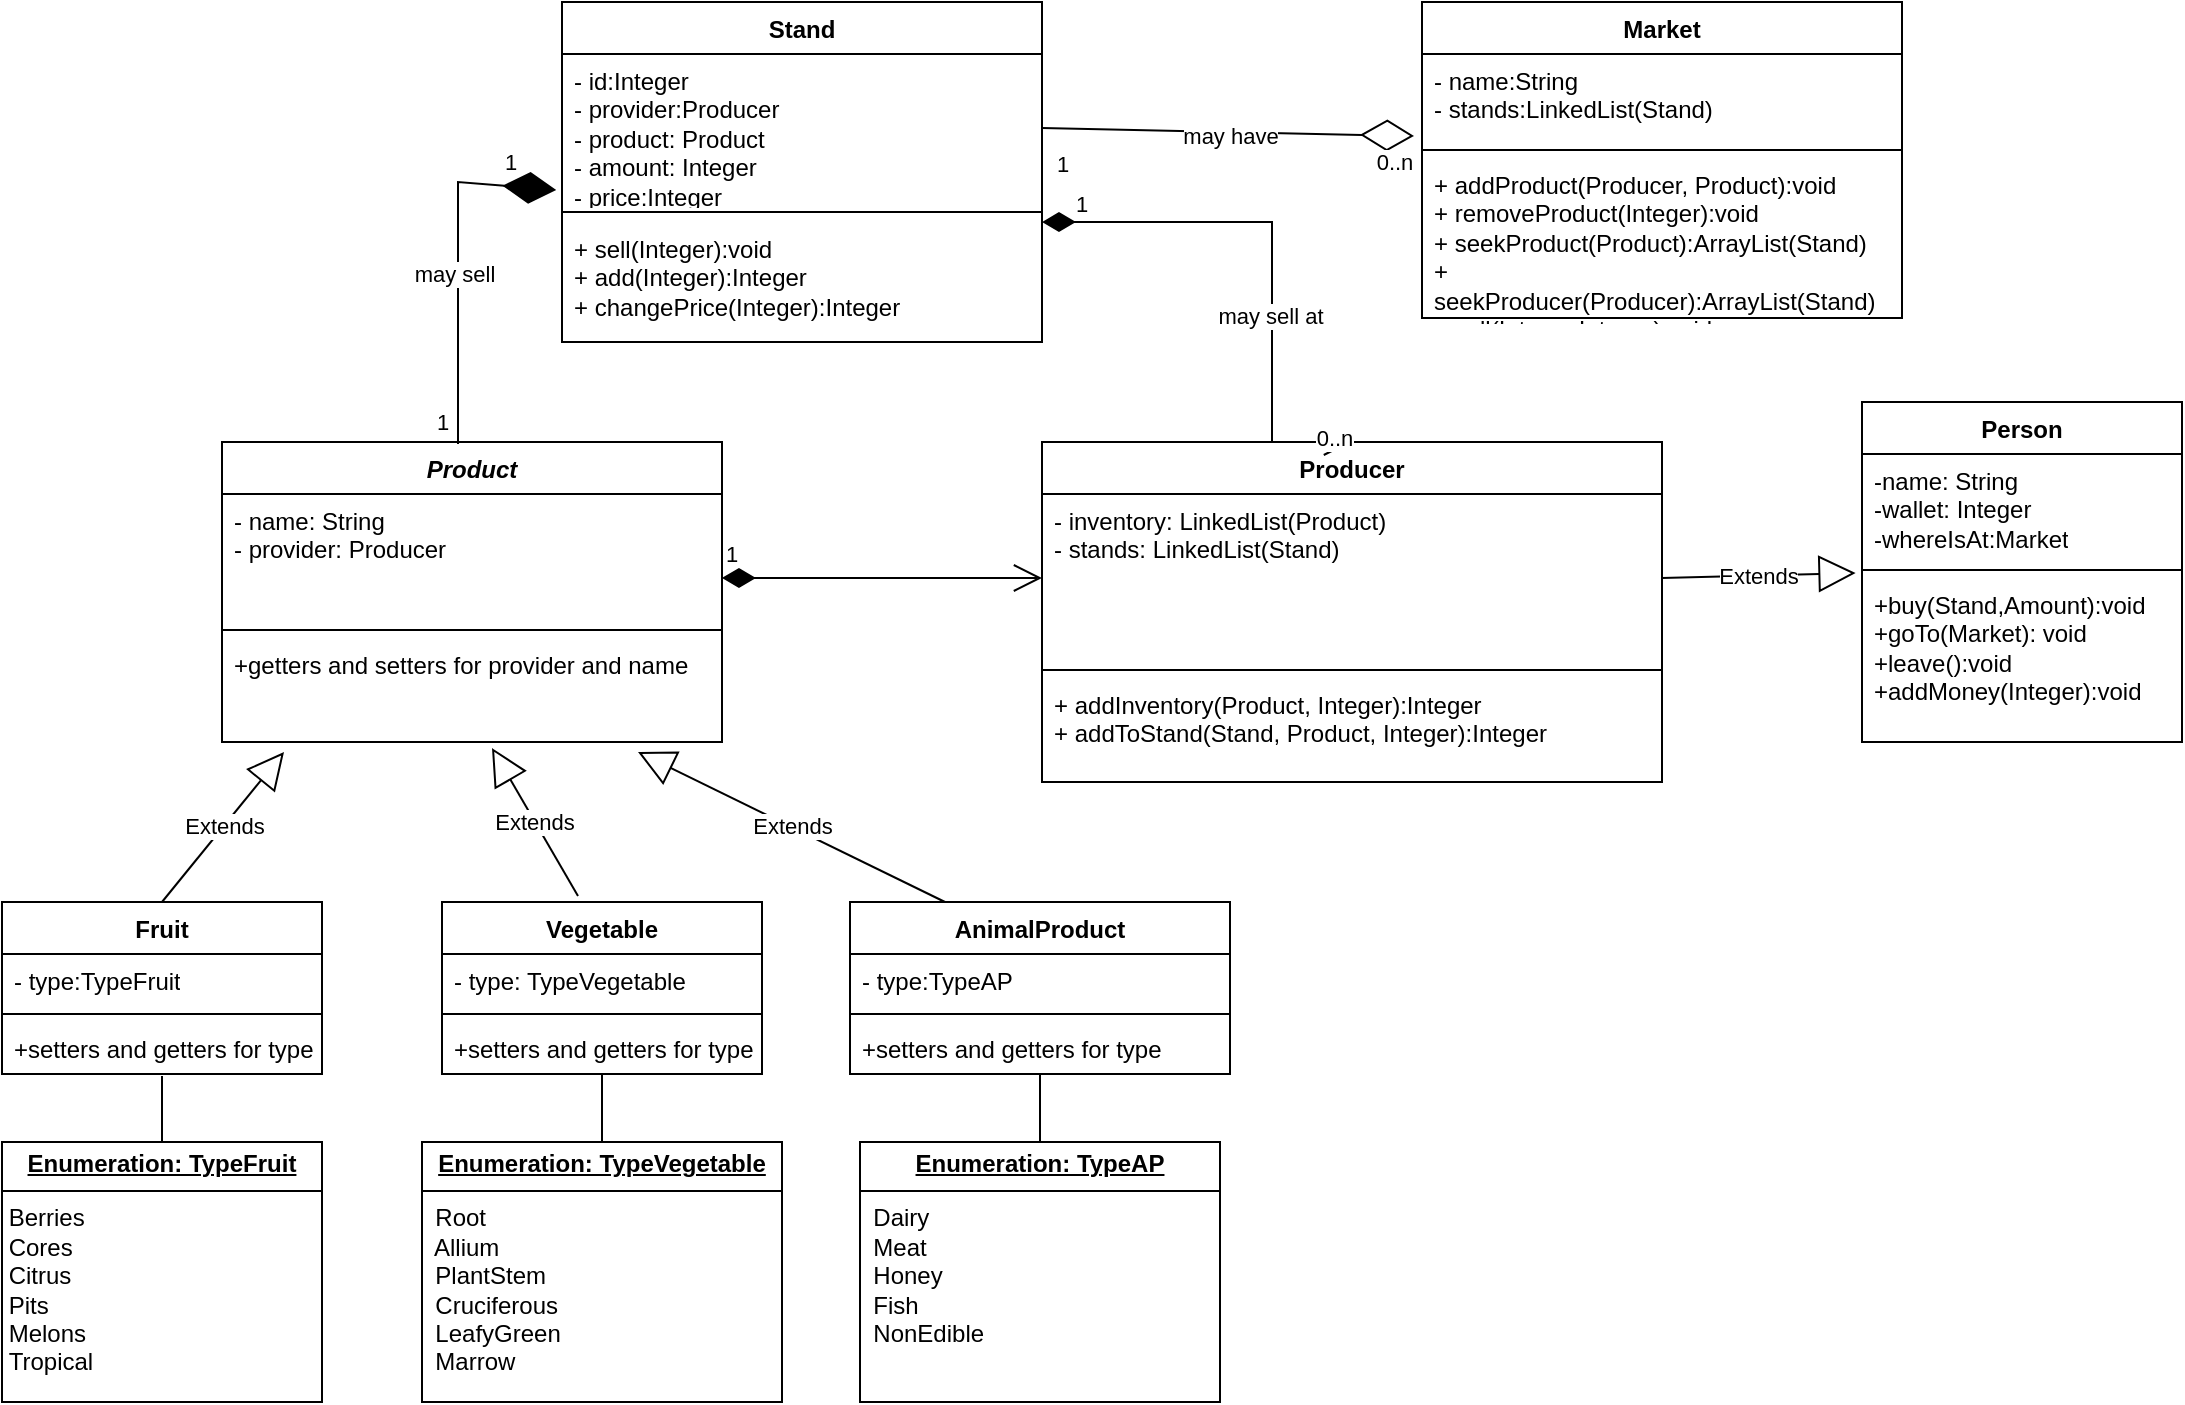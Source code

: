<mxfile version="24.6.4" type="device">
  <diagram id="C5RBs43oDa-KdzZeNtuy" name="Page-1">
    <mxGraphModel dx="2062" dy="568" grid="1" gridSize="10" guides="1" tooltips="1" connect="1" arrows="1" fold="1" page="1" pageScale="1" pageWidth="827" pageHeight="1169" math="0" shadow="0">
      <root>
        <mxCell id="WIyWlLk6GJQsqaUBKTNV-0" />
        <mxCell id="WIyWlLk6GJQsqaUBKTNV-1" parent="WIyWlLk6GJQsqaUBKTNV-0" />
        <mxCell id="PwW7eaaHqblEwGgSJdQu-0" value="Producer" style="swimlane;fontStyle=1;align=center;verticalAlign=top;childLayout=stackLayout;horizontal=1;startSize=26;horizontalStack=0;resizeParent=1;resizeParentMax=0;resizeLast=0;collapsible=1;marginBottom=0;whiteSpace=wrap;html=1;" parent="WIyWlLk6GJQsqaUBKTNV-1" vertex="1">
          <mxGeometry x="430" y="230" width="310" height="170" as="geometry" />
        </mxCell>
        <mxCell id="PwW7eaaHqblEwGgSJdQu-1" value="&lt;div&gt;- inventory: LinkedList(Product)&lt;/div&gt;&lt;div&gt;- stands: LinkedList(Stand)&lt;br&gt;&lt;/div&gt;" style="text;strokeColor=none;fillColor=none;align=left;verticalAlign=top;spacingLeft=4;spacingRight=4;overflow=hidden;rotatable=0;points=[[0,0.5],[1,0.5]];portConstraint=eastwest;whiteSpace=wrap;html=1;" parent="PwW7eaaHqblEwGgSJdQu-0" vertex="1">
          <mxGeometry y="26" width="310" height="84" as="geometry" />
        </mxCell>
        <mxCell id="PwW7eaaHqblEwGgSJdQu-2" value="" style="line;strokeWidth=1;fillColor=none;align=left;verticalAlign=middle;spacingTop=-1;spacingLeft=3;spacingRight=3;rotatable=0;labelPosition=right;points=[];portConstraint=eastwest;strokeColor=inherit;" parent="PwW7eaaHqblEwGgSJdQu-0" vertex="1">
          <mxGeometry y="110" width="310" height="8" as="geometry" />
        </mxCell>
        <mxCell id="PwW7eaaHqblEwGgSJdQu-3" value="&lt;div&gt;+ addInventory(Product, Integer):Integer&lt;/div&gt;&lt;div&gt;+ addToStand(Stand, Product, Integer):Integer&lt;br&gt;&lt;/div&gt;" style="text;strokeColor=none;fillColor=none;align=left;verticalAlign=top;spacingLeft=4;spacingRight=4;overflow=hidden;rotatable=0;points=[[0,0.5],[1,0.5]];portConstraint=eastwest;whiteSpace=wrap;html=1;" parent="PwW7eaaHqblEwGgSJdQu-0" vertex="1">
          <mxGeometry y="118" width="310" height="52" as="geometry" />
        </mxCell>
        <mxCell id="PwW7eaaHqblEwGgSJdQu-4" value="Vegetable" style="swimlane;fontStyle=1;align=center;verticalAlign=top;childLayout=stackLayout;horizontal=1;startSize=26;horizontalStack=0;resizeParent=1;resizeParentMax=0;resizeLast=0;collapsible=1;marginBottom=0;whiteSpace=wrap;html=1;" parent="WIyWlLk6GJQsqaUBKTNV-1" vertex="1">
          <mxGeometry x="130" y="460" width="160" height="86" as="geometry" />
        </mxCell>
        <mxCell id="PwW7eaaHqblEwGgSJdQu-5" value="- type: TypeVegetable" style="text;strokeColor=none;fillColor=none;align=left;verticalAlign=top;spacingLeft=4;spacingRight=4;overflow=hidden;rotatable=0;points=[[0,0.5],[1,0.5]];portConstraint=eastwest;whiteSpace=wrap;html=1;" parent="PwW7eaaHqblEwGgSJdQu-4" vertex="1">
          <mxGeometry y="26" width="160" height="26" as="geometry" />
        </mxCell>
        <mxCell id="PwW7eaaHqblEwGgSJdQu-6" value="" style="line;strokeWidth=1;fillColor=none;align=left;verticalAlign=middle;spacingTop=-1;spacingLeft=3;spacingRight=3;rotatable=0;labelPosition=right;points=[];portConstraint=eastwest;strokeColor=inherit;" parent="PwW7eaaHqblEwGgSJdQu-4" vertex="1">
          <mxGeometry y="52" width="160" height="8" as="geometry" />
        </mxCell>
        <mxCell id="PwW7eaaHqblEwGgSJdQu-7" value="+setters and getters for type" style="text;strokeColor=none;fillColor=none;align=left;verticalAlign=top;spacingLeft=4;spacingRight=4;overflow=hidden;rotatable=0;points=[[0,0.5],[1,0.5]];portConstraint=eastwest;whiteSpace=wrap;html=1;" parent="PwW7eaaHqblEwGgSJdQu-4" vertex="1">
          <mxGeometry y="60" width="160" height="26" as="geometry" />
        </mxCell>
        <mxCell id="PwW7eaaHqblEwGgSJdQu-12" value="AnimalProduct" style="swimlane;fontStyle=1;align=center;verticalAlign=top;childLayout=stackLayout;horizontal=1;startSize=26;horizontalStack=0;resizeParent=1;resizeParentMax=0;resizeLast=0;collapsible=1;marginBottom=0;whiteSpace=wrap;html=1;" parent="WIyWlLk6GJQsqaUBKTNV-1" vertex="1">
          <mxGeometry x="334" y="460" width="190" height="86" as="geometry" />
        </mxCell>
        <mxCell id="PwW7eaaHqblEwGgSJdQu-13" value="- type:TypeAP" style="text;strokeColor=none;fillColor=none;align=left;verticalAlign=top;spacingLeft=4;spacingRight=4;overflow=hidden;rotatable=0;points=[[0,0.5],[1,0.5]];portConstraint=eastwest;whiteSpace=wrap;html=1;" parent="PwW7eaaHqblEwGgSJdQu-12" vertex="1">
          <mxGeometry y="26" width="190" height="26" as="geometry" />
        </mxCell>
        <mxCell id="PwW7eaaHqblEwGgSJdQu-14" value="" style="line;strokeWidth=1;fillColor=none;align=left;verticalAlign=middle;spacingTop=-1;spacingLeft=3;spacingRight=3;rotatable=0;labelPosition=right;points=[];portConstraint=eastwest;strokeColor=inherit;" parent="PwW7eaaHqblEwGgSJdQu-12" vertex="1">
          <mxGeometry y="52" width="190" height="8" as="geometry" />
        </mxCell>
        <mxCell id="PwW7eaaHqblEwGgSJdQu-15" value="+setters and getters for type" style="text;strokeColor=none;fillColor=none;align=left;verticalAlign=top;spacingLeft=4;spacingRight=4;overflow=hidden;rotatable=0;points=[[0,0.5],[1,0.5]];portConstraint=eastwest;whiteSpace=wrap;html=1;" parent="PwW7eaaHqblEwGgSJdQu-12" vertex="1">
          <mxGeometry y="60" width="190" height="26" as="geometry" />
        </mxCell>
        <mxCell id="PwW7eaaHqblEwGgSJdQu-16" value="Stand" style="swimlane;fontStyle=1;align=center;verticalAlign=top;childLayout=stackLayout;horizontal=1;startSize=26;horizontalStack=0;resizeParent=1;resizeParentMax=0;resizeLast=0;collapsible=1;marginBottom=0;whiteSpace=wrap;html=1;" parent="WIyWlLk6GJQsqaUBKTNV-1" vertex="1">
          <mxGeometry x="190" y="10" width="240" height="170" as="geometry" />
        </mxCell>
        <mxCell id="PwW7eaaHqblEwGgSJdQu-17" value="&lt;div&gt;- id:Integer&lt;br&gt;&lt;/div&gt;&lt;div&gt;- provider:Producer&lt;/div&gt;&lt;div&gt;- product: Product&lt;/div&gt;&lt;div&gt;- amount: Integer&lt;br&gt; &lt;/div&gt;&lt;div&gt;- price:Integer&lt;br&gt;&lt;/div&gt;" style="text;strokeColor=none;fillColor=none;align=left;verticalAlign=top;spacingLeft=4;spacingRight=4;overflow=hidden;rotatable=0;points=[[0,0.5],[1,0.5]];portConstraint=eastwest;whiteSpace=wrap;html=1;" parent="PwW7eaaHqblEwGgSJdQu-16" vertex="1">
          <mxGeometry y="26" width="240" height="74" as="geometry" />
        </mxCell>
        <mxCell id="PwW7eaaHqblEwGgSJdQu-18" value="" style="line;strokeWidth=1;fillColor=none;align=left;verticalAlign=middle;spacingTop=-1;spacingLeft=3;spacingRight=3;rotatable=0;labelPosition=right;points=[];portConstraint=eastwest;strokeColor=inherit;" parent="PwW7eaaHqblEwGgSJdQu-16" vertex="1">
          <mxGeometry y="100" width="240" height="10" as="geometry" />
        </mxCell>
        <mxCell id="PwW7eaaHqblEwGgSJdQu-19" value="&lt;div&gt;+ sell(Integer):void&lt;/div&gt;&lt;div&gt;+ add(Integer):Integer&lt;/div&gt;&lt;div&gt;+ changePrice(Integer):Integer&lt;br&gt;&lt;/div&gt;" style="text;strokeColor=none;fillColor=none;align=left;verticalAlign=top;spacingLeft=4;spacingRight=4;overflow=hidden;rotatable=0;points=[[0,0.5],[1,0.5]];portConstraint=eastwest;whiteSpace=wrap;html=1;" parent="PwW7eaaHqblEwGgSJdQu-16" vertex="1">
          <mxGeometry y="110" width="240" height="60" as="geometry" />
        </mxCell>
        <mxCell id="PwW7eaaHqblEwGgSJdQu-20" value="Fruit" style="swimlane;fontStyle=1;align=center;verticalAlign=top;childLayout=stackLayout;horizontal=1;startSize=26;horizontalStack=0;resizeParent=1;resizeParentMax=0;resizeLast=0;collapsible=1;marginBottom=0;whiteSpace=wrap;html=1;" parent="WIyWlLk6GJQsqaUBKTNV-1" vertex="1">
          <mxGeometry x="-90" y="460" width="160" height="86" as="geometry" />
        </mxCell>
        <mxCell id="PwW7eaaHqblEwGgSJdQu-21" value="- type:TypeFruit" style="text;strokeColor=none;fillColor=none;align=left;verticalAlign=top;spacingLeft=4;spacingRight=4;overflow=hidden;rotatable=0;points=[[0,0.5],[1,0.5]];portConstraint=eastwest;whiteSpace=wrap;html=1;" parent="PwW7eaaHqblEwGgSJdQu-20" vertex="1">
          <mxGeometry y="26" width="160" height="26" as="geometry" />
        </mxCell>
        <mxCell id="PwW7eaaHqblEwGgSJdQu-22" value="" style="line;strokeWidth=1;fillColor=none;align=left;verticalAlign=middle;spacingTop=-1;spacingLeft=3;spacingRight=3;rotatable=0;labelPosition=right;points=[];portConstraint=eastwest;strokeColor=inherit;" parent="PwW7eaaHqblEwGgSJdQu-20" vertex="1">
          <mxGeometry y="52" width="160" height="8" as="geometry" />
        </mxCell>
        <mxCell id="PwW7eaaHqblEwGgSJdQu-23" value="+setters and getters for type" style="text;strokeColor=none;fillColor=none;align=left;verticalAlign=top;spacingLeft=4;spacingRight=4;overflow=hidden;rotatable=0;points=[[0,0.5],[1,0.5]];portConstraint=eastwest;whiteSpace=wrap;html=1;" parent="PwW7eaaHqblEwGgSJdQu-20" vertex="1">
          <mxGeometry y="60" width="160" height="26" as="geometry" />
        </mxCell>
        <mxCell id="PwW7eaaHqblEwGgSJdQu-28" value="Market" style="swimlane;fontStyle=1;align=center;verticalAlign=top;childLayout=stackLayout;horizontal=1;startSize=26;horizontalStack=0;resizeParent=1;resizeParentMax=0;resizeLast=0;collapsible=1;marginBottom=0;whiteSpace=wrap;html=1;" parent="WIyWlLk6GJQsqaUBKTNV-1" vertex="1">
          <mxGeometry x="620" y="10" width="240" height="158" as="geometry" />
        </mxCell>
        <mxCell id="PwW7eaaHqblEwGgSJdQu-29" value="- name:String&lt;br&gt;&lt;div&gt;- stands:LinkedList(Stand)&lt;/div&gt;" style="text;strokeColor=none;fillColor=none;align=left;verticalAlign=top;spacingLeft=4;spacingRight=4;overflow=hidden;rotatable=0;points=[[0,0.5],[1,0.5]];portConstraint=eastwest;whiteSpace=wrap;html=1;" parent="PwW7eaaHqblEwGgSJdQu-28" vertex="1">
          <mxGeometry y="26" width="240" height="44" as="geometry" />
        </mxCell>
        <mxCell id="PwW7eaaHqblEwGgSJdQu-30" value="" style="line;strokeWidth=1;fillColor=none;align=left;verticalAlign=middle;spacingTop=-1;spacingLeft=3;spacingRight=3;rotatable=0;labelPosition=right;points=[];portConstraint=eastwest;strokeColor=inherit;" parent="PwW7eaaHqblEwGgSJdQu-28" vertex="1">
          <mxGeometry y="70" width="240" height="8" as="geometry" />
        </mxCell>
        <mxCell id="PwW7eaaHqblEwGgSJdQu-31" value="&lt;div&gt;+ addProduct(Producer, Product):void&lt;/div&gt;&lt;div&gt;+ removeProduct(Integer):void&lt;/div&gt;&lt;div&gt;+ seekProduct(Product):ArrayList(Stand)&lt;/div&gt;&lt;div&gt;+ seekProducer(Producer):ArrayList(Stand)&lt;br&gt;+ sell(Integer,Integer):void&lt;br&gt;&lt;/div&gt;" style="text;strokeColor=none;fillColor=none;align=left;verticalAlign=top;spacingLeft=4;spacingRight=4;overflow=hidden;rotatable=0;points=[[0,0.5],[1,0.5]];portConstraint=eastwest;whiteSpace=wrap;html=1;" parent="PwW7eaaHqblEwGgSJdQu-28" vertex="1">
          <mxGeometry y="78" width="240" height="80" as="geometry" />
        </mxCell>
        <mxCell id="PwW7eaaHqblEwGgSJdQu-32" value="&lt;i&gt;Product&lt;/i&gt;" style="swimlane;fontStyle=1;align=center;verticalAlign=top;childLayout=stackLayout;horizontal=1;startSize=26;horizontalStack=0;resizeParent=1;resizeParentMax=0;resizeLast=0;collapsible=1;marginBottom=0;whiteSpace=wrap;html=1;" parent="WIyWlLk6GJQsqaUBKTNV-1" vertex="1">
          <mxGeometry x="20" y="230" width="250" height="150" as="geometry" />
        </mxCell>
        <mxCell id="PwW7eaaHqblEwGgSJdQu-33" value="&lt;div&gt;- name: String&lt;br&gt;&lt;/div&gt;&lt;div&gt;- provider: Producer&lt;/div&gt;" style="text;strokeColor=none;fillColor=none;align=left;verticalAlign=top;spacingLeft=4;spacingRight=4;overflow=hidden;rotatable=0;points=[[0,0.5],[1,0.5]];portConstraint=eastwest;whiteSpace=wrap;html=1;" parent="PwW7eaaHqblEwGgSJdQu-32" vertex="1">
          <mxGeometry y="26" width="250" height="64" as="geometry" />
        </mxCell>
        <mxCell id="PwW7eaaHqblEwGgSJdQu-34" value="" style="line;strokeWidth=1;fillColor=none;align=left;verticalAlign=middle;spacingTop=-1;spacingLeft=3;spacingRight=3;rotatable=0;labelPosition=right;points=[];portConstraint=eastwest;strokeColor=inherit;" parent="PwW7eaaHqblEwGgSJdQu-32" vertex="1">
          <mxGeometry y="90" width="250" height="8" as="geometry" />
        </mxCell>
        <mxCell id="PwW7eaaHqblEwGgSJdQu-50" style="edgeStyle=orthogonalEdgeStyle;rounded=0;orthogonalLoop=1;jettySize=auto;html=1;exitX=1;exitY=0.5;exitDx=0;exitDy=0;" parent="PwW7eaaHqblEwGgSJdQu-32" source="PwW7eaaHqblEwGgSJdQu-33" target="PwW7eaaHqblEwGgSJdQu-33" edge="1">
          <mxGeometry relative="1" as="geometry" />
        </mxCell>
        <mxCell id="PwW7eaaHqblEwGgSJdQu-35" value="&lt;div&gt;+getters and setters for provider and name&lt;/div&gt;" style="text;strokeColor=none;fillColor=none;align=left;verticalAlign=top;spacingLeft=4;spacingRight=4;overflow=hidden;rotatable=0;points=[[0,0.5],[1,0.5]];portConstraint=eastwest;whiteSpace=wrap;html=1;" parent="PwW7eaaHqblEwGgSJdQu-32" vertex="1">
          <mxGeometry y="98" width="250" height="52" as="geometry" />
        </mxCell>
        <mxCell id="PwW7eaaHqblEwGgSJdQu-36" value="" style="endArrow=diamondThin;endFill=0;endSize=24;html=1;rounded=0;exitX=1;exitY=0.5;exitDx=0;exitDy=0;" parent="WIyWlLk6GJQsqaUBKTNV-1" source="PwW7eaaHqblEwGgSJdQu-17" edge="1">
          <mxGeometry width="160" relative="1" as="geometry">
            <mxPoint x="330" y="280" as="sourcePoint" />
            <mxPoint x="616" y="77" as="targetPoint" />
          </mxGeometry>
        </mxCell>
        <mxCell id="PwW7eaaHqblEwGgSJdQu-37" value="may have" style="edgeLabel;html=1;align=center;verticalAlign=middle;resizable=0;points=[];" parent="PwW7eaaHqblEwGgSJdQu-36" vertex="1" connectable="0">
          <mxGeometry x="0.012" y="-2" relative="1" as="geometry">
            <mxPoint as="offset" />
          </mxGeometry>
        </mxCell>
        <mxCell id="PwW7eaaHqblEwGgSJdQu-38" value="0..n" style="edgeLabel;html=1;align=center;verticalAlign=middle;resizable=0;points=[];" parent="PwW7eaaHqblEwGgSJdQu-36" vertex="1" connectable="0">
          <mxGeometry x="0.894" y="-5" relative="1" as="geometry">
            <mxPoint y="8" as="offset" />
          </mxGeometry>
        </mxCell>
        <mxCell id="PwW7eaaHqblEwGgSJdQu-39" value="1" style="edgeLabel;html=1;align=center;verticalAlign=middle;resizable=0;points=[];" parent="PwW7eaaHqblEwGgSJdQu-36" vertex="1" connectable="0">
          <mxGeometry x="-0.806" y="-2" relative="1" as="geometry">
            <mxPoint x="-8" y="15" as="offset" />
          </mxGeometry>
        </mxCell>
        <mxCell id="PwW7eaaHqblEwGgSJdQu-43" value="" style="endArrow=diamondThin;endFill=1;endSize=24;html=1;rounded=0;entryX=-0.012;entryY=0.919;entryDx=0;entryDy=0;entryPerimeter=0;exitX=0.472;exitY=0.007;exitDx=0;exitDy=0;exitPerimeter=0;" parent="WIyWlLk6GJQsqaUBKTNV-1" source="PwW7eaaHqblEwGgSJdQu-32" target="PwW7eaaHqblEwGgSJdQu-17" edge="1">
          <mxGeometry width="160" relative="1" as="geometry">
            <mxPoint x="145" y="219" as="sourcePoint" />
            <mxPoint x="490" y="280" as="targetPoint" />
            <Array as="points">
              <mxPoint x="138" y="100" />
            </Array>
          </mxGeometry>
        </mxCell>
        <mxCell id="PwW7eaaHqblEwGgSJdQu-44" value="1" style="edgeLabel;html=1;align=center;verticalAlign=middle;resizable=0;points=[];" parent="PwW7eaaHqblEwGgSJdQu-43" vertex="1" connectable="0">
          <mxGeometry x="0.743" relative="1" as="geometry">
            <mxPoint y="-12" as="offset" />
          </mxGeometry>
        </mxCell>
        <mxCell id="PwW7eaaHqblEwGgSJdQu-45" value="1" style="edgeLabel;html=1;align=center;verticalAlign=middle;resizable=0;points=[];" parent="PwW7eaaHqblEwGgSJdQu-43" vertex="1" connectable="0">
          <mxGeometry x="-0.766" y="4" relative="1" as="geometry">
            <mxPoint x="-4" y="10" as="offset" />
          </mxGeometry>
        </mxCell>
        <mxCell id="PwW7eaaHqblEwGgSJdQu-51" value="may sell" style="edgeLabel;html=1;align=center;verticalAlign=middle;resizable=0;points=[];" parent="PwW7eaaHqblEwGgSJdQu-43" vertex="1" connectable="0">
          <mxGeometry x="-0.057" y="2" relative="1" as="geometry">
            <mxPoint as="offset" />
          </mxGeometry>
        </mxCell>
        <mxCell id="PwW7eaaHqblEwGgSJdQu-46" value="1" style="endArrow=open;html=1;endSize=12;startArrow=diamondThin;startSize=14;startFill=1;edgeStyle=orthogonalEdgeStyle;align=left;verticalAlign=bottom;rounded=0;entryX=0.5;entryY=0;entryDx=0;entryDy=0;" parent="WIyWlLk6GJQsqaUBKTNV-1" target="PwW7eaaHqblEwGgSJdQu-0" edge="1">
          <mxGeometry x="-0.887" relative="1" as="geometry">
            <mxPoint x="430" y="120" as="sourcePoint" />
            <mxPoint x="490" y="260" as="targetPoint" />
            <Array as="points">
              <mxPoint x="545" y="120" />
            </Array>
            <mxPoint as="offset" />
          </mxGeometry>
        </mxCell>
        <mxCell id="PwW7eaaHqblEwGgSJdQu-47" value="0..n" style="edgeLabel;html=1;align=center;verticalAlign=middle;resizable=0;points=[];" parent="PwW7eaaHqblEwGgSJdQu-46" vertex="1" connectable="0">
          <mxGeometry x="0.774" y="2" relative="1" as="geometry">
            <mxPoint x="21" as="offset" />
          </mxGeometry>
        </mxCell>
        <mxCell id="PwW7eaaHqblEwGgSJdQu-52" value="may sell at" style="edgeLabel;html=1;align=center;verticalAlign=middle;resizable=0;points=[];" parent="PwW7eaaHqblEwGgSJdQu-46" vertex="1" connectable="0">
          <mxGeometry x="0.22" y="-1" relative="1" as="geometry">
            <mxPoint as="offset" />
          </mxGeometry>
        </mxCell>
        <mxCell id="PwW7eaaHqblEwGgSJdQu-49" value="1" style="endArrow=open;html=1;endSize=12;startArrow=diamondThin;startSize=14;startFill=1;edgeStyle=orthogonalEdgeStyle;align=left;verticalAlign=bottom;rounded=0;exitX=1;exitY=0.656;exitDx=0;exitDy=0;entryX=0;entryY=0.5;entryDx=0;entryDy=0;exitPerimeter=0;" parent="WIyWlLk6GJQsqaUBKTNV-1" source="PwW7eaaHqblEwGgSJdQu-33" target="PwW7eaaHqblEwGgSJdQu-1" edge="1">
          <mxGeometry x="-1" y="3" relative="1" as="geometry">
            <mxPoint x="330" y="260" as="sourcePoint" />
            <mxPoint x="490" y="260" as="targetPoint" />
          </mxGeometry>
        </mxCell>
        <mxCell id="PwW7eaaHqblEwGgSJdQu-64" value="Extends" style="endArrow=block;endSize=16;endFill=0;html=1;rounded=0;exitX=0.5;exitY=0;exitDx=0;exitDy=0;entryX=0.124;entryY=1.096;entryDx=0;entryDy=0;entryPerimeter=0;" parent="WIyWlLk6GJQsqaUBKTNV-1" source="PwW7eaaHqblEwGgSJdQu-20" target="PwW7eaaHqblEwGgSJdQu-35" edge="1">
          <mxGeometry width="160" relative="1" as="geometry">
            <mxPoint x="330" y="280" as="sourcePoint" />
            <mxPoint x="490" y="280" as="targetPoint" />
          </mxGeometry>
        </mxCell>
        <mxCell id="PwW7eaaHqblEwGgSJdQu-65" value="Extends" style="endArrow=block;endSize=16;endFill=0;html=1;rounded=0;exitX=0.425;exitY=-0.035;exitDx=0;exitDy=0;entryX=0.54;entryY=1.058;entryDx=0;entryDy=0;entryPerimeter=0;exitPerimeter=0;" parent="WIyWlLk6GJQsqaUBKTNV-1" source="PwW7eaaHqblEwGgSJdQu-4" target="PwW7eaaHqblEwGgSJdQu-35" edge="1">
          <mxGeometry width="160" relative="1" as="geometry">
            <mxPoint y="470" as="sourcePoint" />
            <mxPoint x="61" y="395" as="targetPoint" />
          </mxGeometry>
        </mxCell>
        <mxCell id="PwW7eaaHqblEwGgSJdQu-66" value="Extends" style="endArrow=block;endSize=16;endFill=0;html=1;rounded=0;exitX=0.25;exitY=0;exitDx=0;exitDy=0;entryX=0.832;entryY=1.096;entryDx=0;entryDy=0;entryPerimeter=0;" parent="WIyWlLk6GJQsqaUBKTNV-1" source="PwW7eaaHqblEwGgSJdQu-12" target="PwW7eaaHqblEwGgSJdQu-35" edge="1">
          <mxGeometry width="160" relative="1" as="geometry">
            <mxPoint x="208" y="477" as="sourcePoint" />
            <mxPoint x="165" y="393" as="targetPoint" />
          </mxGeometry>
        </mxCell>
        <mxCell id="PwW7eaaHqblEwGgSJdQu-67" value="&lt;p style=&quot;margin:0px;margin-top:4px;text-align:center;text-decoration:underline;&quot;&gt;&lt;b&gt;Enumeration: TypeFruit&lt;/b&gt;&lt;/p&gt;&lt;hr size=&quot;1&quot; style=&quot;border-style:solid;&quot;&gt;&lt;div&gt;&amp;nbsp;Berries&lt;/div&gt;&lt;div&gt;&amp;nbsp;Cores&lt;/div&gt;&lt;div&gt;&amp;nbsp;Citrus&lt;/div&gt;&lt;div&gt;&amp;nbsp;Pits&lt;/div&gt;&lt;div&gt;&amp;nbsp;Melons&lt;/div&gt;&lt;div&gt;&amp;nbsp;Tropical&lt;br&gt;&lt;/div&gt;&lt;div&gt;&lt;br&gt;&lt;/div&gt;&lt;div&gt;&lt;br&gt;&lt;/div&gt;" style="verticalAlign=top;align=left;overflow=fill;html=1;whiteSpace=wrap;" parent="WIyWlLk6GJQsqaUBKTNV-1" vertex="1">
          <mxGeometry x="-90" y="580" width="160" height="130" as="geometry" />
        </mxCell>
        <mxCell id="PwW7eaaHqblEwGgSJdQu-68" value="&lt;p style=&quot;margin:0px;margin-top:4px;text-align:center;text-decoration:underline;&quot;&gt;&lt;b&gt;Enumeration: TypeVegetable&lt;/b&gt;&lt;/p&gt;&lt;hr size=&quot;1&quot; style=&quot;border-style:solid;&quot;&gt;&lt;div&gt;&amp;nbsp; Root&lt;/div&gt;&lt;div&gt;&amp;nbsp; Allium&lt;/div&gt;&lt;div&gt;&amp;nbsp; PlantStem&lt;/div&gt;&lt;div&gt;&amp;nbsp; Cruciferous&lt;/div&gt;&lt;div&gt;&amp;nbsp; LeafyGreen&lt;/div&gt;&lt;div&gt;&amp;nbsp; Marrow&lt;br&gt;&lt;/div&gt;&lt;div&gt;&lt;br&gt;&lt;/div&gt;&lt;div&gt;&lt;br&gt;&lt;/div&gt;&lt;div&gt;&lt;br&gt;&lt;/div&gt;" style="verticalAlign=top;align=left;overflow=fill;html=1;whiteSpace=wrap;" parent="WIyWlLk6GJQsqaUBKTNV-1" vertex="1">
          <mxGeometry x="120" y="580" width="180" height="130" as="geometry" />
        </mxCell>
        <mxCell id="PwW7eaaHqblEwGgSJdQu-70" value="" style="endArrow=none;html=1;rounded=0;exitX=0.5;exitY=0;exitDx=0;exitDy=0;entryX=0.5;entryY=1;entryDx=0;entryDy=0;" parent="WIyWlLk6GJQsqaUBKTNV-1" source="PwW7eaaHqblEwGgSJdQu-68" target="PwW7eaaHqblEwGgSJdQu-4" edge="1">
          <mxGeometry width="50" height="50" relative="1" as="geometry">
            <mxPoint x="110" y="450" as="sourcePoint" />
            <mxPoint x="160" y="400" as="targetPoint" />
          </mxGeometry>
        </mxCell>
        <mxCell id="PwW7eaaHqblEwGgSJdQu-71" value="" style="endArrow=none;html=1;rounded=0;exitX=0.5;exitY=0;exitDx=0;exitDy=0;entryX=0.5;entryY=1.038;entryDx=0;entryDy=0;entryPerimeter=0;" parent="WIyWlLk6GJQsqaUBKTNV-1" source="PwW7eaaHqblEwGgSJdQu-67" target="PwW7eaaHqblEwGgSJdQu-23" edge="1">
          <mxGeometry width="50" height="50" relative="1" as="geometry">
            <mxPoint x="110" y="500" as="sourcePoint" />
            <mxPoint x="160" y="450" as="targetPoint" />
          </mxGeometry>
        </mxCell>
        <mxCell id="PwW7eaaHqblEwGgSJdQu-72" value="&lt;p style=&quot;margin:0px;margin-top:4px;text-align:center;text-decoration:underline;&quot;&gt;&lt;b&gt;Enumeration: TypeAP&lt;/b&gt;&lt;/p&gt;&lt;hr size=&quot;1&quot; style=&quot;border-style:solid;&quot;&gt;&lt;div&gt;&amp;nbsp; Dairy&lt;/div&gt;&lt;div&gt;&amp;nbsp; Meat&lt;br&gt;&lt;/div&gt;&lt;div&gt;&amp;nbsp; Honey&lt;/div&gt;&lt;div&gt;&amp;nbsp; Fish&lt;/div&gt;&lt;div&gt;&amp;nbsp; NonEdible&lt;br&gt;&lt;/div&gt;&lt;div&gt;&amp;nbsp; &lt;br&gt;&lt;/div&gt;" style="verticalAlign=top;align=left;overflow=fill;html=1;whiteSpace=wrap;" parent="WIyWlLk6GJQsqaUBKTNV-1" vertex="1">
          <mxGeometry x="339" y="580" width="180" height="130" as="geometry" />
        </mxCell>
        <mxCell id="PwW7eaaHqblEwGgSJdQu-73" value="" style="endArrow=none;html=1;rounded=0;exitX=0.5;exitY=0;exitDx=0;exitDy=0;entryX=0.5;entryY=1;entryDx=0;entryDy=0;" parent="WIyWlLk6GJQsqaUBKTNV-1" source="PwW7eaaHqblEwGgSJdQu-72" target="PwW7eaaHqblEwGgSJdQu-12" edge="1">
          <mxGeometry width="50" height="50" relative="1" as="geometry">
            <mxPoint x="110" y="450" as="sourcePoint" />
            <mxPoint x="160" y="400" as="targetPoint" />
          </mxGeometry>
        </mxCell>
        <mxCell id="ZMGcZzdA2aFSLJOOviae-0" value="Person" style="swimlane;fontStyle=1;align=center;verticalAlign=top;childLayout=stackLayout;horizontal=1;startSize=26;horizontalStack=0;resizeParent=1;resizeParentMax=0;resizeLast=0;collapsible=1;marginBottom=0;whiteSpace=wrap;html=1;" vertex="1" parent="WIyWlLk6GJQsqaUBKTNV-1">
          <mxGeometry x="840" y="210" width="160" height="170" as="geometry" />
        </mxCell>
        <mxCell id="ZMGcZzdA2aFSLJOOviae-1" value="&lt;div&gt;-name: String&lt;/div&gt;&lt;div&gt;-wallet: Integer&lt;br&gt;&lt;/div&gt;&lt;div&gt;-whereIsAt:Market&lt;br&gt;&lt;/div&gt;" style="text;strokeColor=none;fillColor=none;align=left;verticalAlign=top;spacingLeft=4;spacingRight=4;overflow=hidden;rotatable=0;points=[[0,0.5],[1,0.5]];portConstraint=eastwest;whiteSpace=wrap;html=1;" vertex="1" parent="ZMGcZzdA2aFSLJOOviae-0">
          <mxGeometry y="26" width="160" height="54" as="geometry" />
        </mxCell>
        <mxCell id="ZMGcZzdA2aFSLJOOviae-2" value="" style="line;strokeWidth=1;fillColor=none;align=left;verticalAlign=middle;spacingTop=-1;spacingLeft=3;spacingRight=3;rotatable=0;labelPosition=right;points=[];portConstraint=eastwest;strokeColor=inherit;" vertex="1" parent="ZMGcZzdA2aFSLJOOviae-0">
          <mxGeometry y="80" width="160" height="8" as="geometry" />
        </mxCell>
        <mxCell id="ZMGcZzdA2aFSLJOOviae-3" value="&lt;div&gt;+buy(Stand,Amount):void&lt;/div&gt;&lt;div&gt;+goTo(Market): void&lt;/div&gt;&lt;div&gt;+leave():void&lt;/div&gt;+addMoney(Integer):void" style="text;strokeColor=none;fillColor=none;align=left;verticalAlign=top;spacingLeft=4;spacingRight=4;overflow=hidden;rotatable=0;points=[[0,0.5],[1,0.5]];portConstraint=eastwest;whiteSpace=wrap;html=1;" vertex="1" parent="ZMGcZzdA2aFSLJOOviae-0">
          <mxGeometry y="88" width="160" height="82" as="geometry" />
        </mxCell>
        <mxCell id="ZMGcZzdA2aFSLJOOviae-4" value="Extends" style="endArrow=block;endSize=16;endFill=0;html=1;rounded=0;entryX=-0.02;entryY=1.102;entryDx=0;entryDy=0;entryPerimeter=0;exitX=1;exitY=0.5;exitDx=0;exitDy=0;" edge="1" parent="WIyWlLk6GJQsqaUBKTNV-1" source="PwW7eaaHqblEwGgSJdQu-1" target="ZMGcZzdA2aFSLJOOviae-1">
          <mxGeometry width="160" relative="1" as="geometry">
            <mxPoint x="470" y="320" as="sourcePoint" />
            <mxPoint x="630" y="320" as="targetPoint" />
          </mxGeometry>
        </mxCell>
      </root>
    </mxGraphModel>
  </diagram>
</mxfile>

